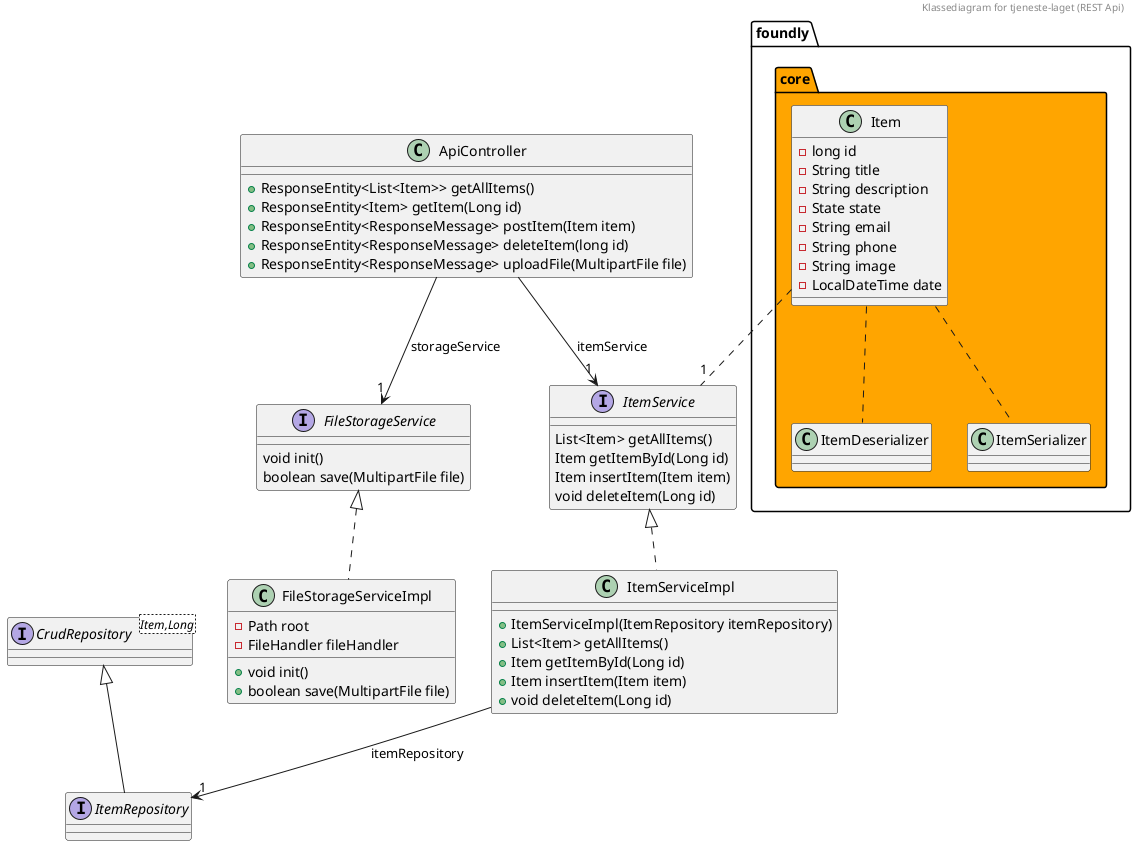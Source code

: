 @startuml
header Klassediagram for tjeneste-laget (REST Api)

class ItemServiceImpl [[java:foundly.restapi.service.ItemServiceImpl]] {
		+ItemServiceImpl(ItemRepository itemRepository)
		+List<Item> getAllItems()
		+Item getItemById(Long id)
		+Item insertItem(Item item)
		+void deleteItem(Long id)
	}
	
	interface ItemRepository [[java:foundly.restapi.persistence.ItemRepository]] {
	}
	
	ItemServiceImpl --> "1" ItemRepository : itemRepository
	
	interface ItemService [[java:foundly.restapi.service.ItemService]] {
		List<Item> getAllItems()
		Item getItemById(Long id)
		Item insertItem(Item item)
		void deleteItem(Long id)
	}
	
	ItemService <|.. ItemServiceImpl
	
	class ApiController [[java:foundly.restapi.presentation.ApiController]] {
		+ResponseEntity<List<Item>> getAllItems()
		+ResponseEntity<Item> getItem(Long id)
		+ResponseEntity<ResponseMessage> postItem(Item item)
		+ResponseEntity<ResponseMessage> deleteItem(long id)
		+ResponseEntity<ResponseMessage> uploadFile(MultipartFile file)
	}

	ApiController --> "1" ItemService : itemService
	class FileStorageService [[java:foundly.restapi.service.FileStorageService]] {
	}
	
	ApiController --> "1" FileStorageService : storageService
	
	interface "CrudRepository<Item,Long>" as CrudRepository_Item_Long_ {
	}
	
	CrudRepository_Item_Long_ <|-- ItemRepository
	
	class FileStorageServiceImpl [[java:foundly.restapi.service.FileStorageServiceImpl]] {
		-Path root
		-FileHandler fileHandler
		+void init()
		+boolean save(MultipartFile file)
	}
	interface FileStorageService [[java:foundly.restapi.service.FileStorageService]] {
        void init()
		boolean save(MultipartFile file)
	}

	FileStorageService <|.. FileStorageServiceImpl

namespace foundly.core #orange {

	class Item [[java:foundly.core.model.Item]] {
		-long id
		-String title
		-String description
		-State state
		-String email
		-String phone
		-String image
		-LocalDateTime date
	}

	class ItemDeserializer [[java:foundly.core.json.ItemDeserializer]] {
	}

	class ItemSerializer [[java:foundly.core.json.ItemSerializer]] {
	}

	Item .. ItemSerializer
	Item .. ItemDeserializer
}
foundly.core.Item .. "1" ItemService
@enduml